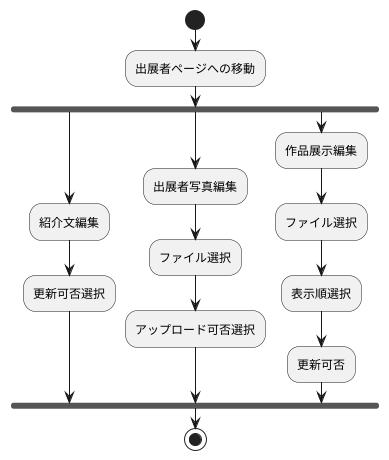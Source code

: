 @startuml

start
:出展者ページへの移動;
fork
    :紹介文編集;
    :更新可否選択;

fork again
    :出展者写真編集;
    :ファイル選択;
    :アップロード可否選択;

fork again
    :作品展示編集;
    :ファイル選択;
    :表示順選択;
    :更新可否;

end fork

stop
@enduml
